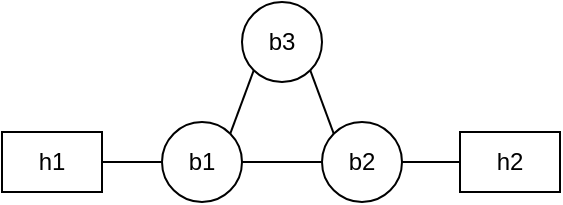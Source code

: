 <mxfile version="14.5.1" type="device"><diagram id="eVPSm3xzBzXzsoIbInSI" name="Page-1"><mxGraphModel dx="769" dy="540" grid="1" gridSize="10" guides="1" tooltips="1" connect="1" arrows="1" fold="1" page="1" pageScale="1" pageWidth="827" pageHeight="1169" math="0" shadow="0"><root><mxCell id="0"/><mxCell id="1" parent="0"/><mxCell id="JBl1WZphG_xY8-rKW0rI-1" value="b1" style="ellipse;whiteSpace=wrap;html=1;aspect=fixed;" parent="1" vertex="1"><mxGeometry x="240" y="160" width="40" height="40" as="geometry"/></mxCell><mxCell id="JBl1WZphG_xY8-rKW0rI-2" value="b3" style="ellipse;whiteSpace=wrap;html=1;aspect=fixed;" parent="1" vertex="1"><mxGeometry x="280" y="100" width="40" height="40" as="geometry"/></mxCell><mxCell id="JBl1WZphG_xY8-rKW0rI-3" value="b2" style="ellipse;whiteSpace=wrap;html=1;aspect=fixed;" parent="1" vertex="1"><mxGeometry x="320" y="160" width="40" height="40" as="geometry"/></mxCell><mxCell id="JBl1WZphG_xY8-rKW0rI-5" value="h1" style="rounded=0;whiteSpace=wrap;html=1;" parent="1" vertex="1"><mxGeometry x="160" y="165" width="50" height="30" as="geometry"/></mxCell><mxCell id="JBl1WZphG_xY8-rKW0rI-6" value="h2" style="rounded=0;whiteSpace=wrap;html=1;" parent="1" vertex="1"><mxGeometry x="389" y="165" width="50" height="30" as="geometry"/></mxCell><mxCell id="JBl1WZphG_xY8-rKW0rI-9" value="" style="endArrow=none;html=1;exitX=1;exitY=0.5;exitDx=0;exitDy=0;entryX=0;entryY=0.5;entryDx=0;entryDy=0;" parent="1" source="JBl1WZphG_xY8-rKW0rI-5" target="JBl1WZphG_xY8-rKW0rI-1" edge="1"><mxGeometry width="50" height="50" relative="1" as="geometry"><mxPoint x="380" y="280" as="sourcePoint"/><mxPoint x="430" y="230" as="targetPoint"/></mxGeometry></mxCell><mxCell id="JBl1WZphG_xY8-rKW0rI-10" value="" style="endArrow=none;html=1;exitX=1;exitY=0;exitDx=0;exitDy=0;entryX=0;entryY=1;entryDx=0;entryDy=0;" parent="1" source="JBl1WZphG_xY8-rKW0rI-1" target="JBl1WZphG_xY8-rKW0rI-2" edge="1"><mxGeometry width="50" height="50" relative="1" as="geometry"><mxPoint x="380" y="280" as="sourcePoint"/><mxPoint x="430" y="230" as="targetPoint"/></mxGeometry></mxCell><mxCell id="JBl1WZphG_xY8-rKW0rI-12" value="" style="endArrow=none;html=1;exitX=1;exitY=0.5;exitDx=0;exitDy=0;entryX=0;entryY=0.5;entryDx=0;entryDy=0;" parent="1" source="JBl1WZphG_xY8-rKW0rI-1" target="JBl1WZphG_xY8-rKW0rI-3" edge="1"><mxGeometry width="50" height="50" relative="1" as="geometry"><mxPoint x="380" y="280" as="sourcePoint"/><mxPoint x="430" y="230" as="targetPoint"/></mxGeometry></mxCell><mxCell id="JBl1WZphG_xY8-rKW0rI-15" value="" style="endArrow=none;html=1;exitX=1;exitY=1;exitDx=0;exitDy=0;entryX=0;entryY=0;entryDx=0;entryDy=0;" parent="1" source="JBl1WZphG_xY8-rKW0rI-2" target="JBl1WZphG_xY8-rKW0rI-3" edge="1"><mxGeometry width="50" height="50" relative="1" as="geometry"><mxPoint x="290" y="190" as="sourcePoint"/><mxPoint x="330" y="190" as="targetPoint"/></mxGeometry></mxCell><mxCell id="JBl1WZphG_xY8-rKW0rI-16" value="" style="endArrow=none;html=1;exitX=0;exitY=0.5;exitDx=0;exitDy=0;entryX=1;entryY=0.5;entryDx=0;entryDy=0;" parent="1" source="JBl1WZphG_xY8-rKW0rI-6" target="JBl1WZphG_xY8-rKW0rI-3" edge="1"><mxGeometry width="50" height="50" relative="1" as="geometry"><mxPoint x="180" y="190" as="sourcePoint"/><mxPoint x="250" y="190" as="targetPoint"/></mxGeometry></mxCell></root></mxGraphModel></diagram></mxfile>